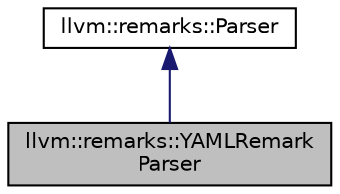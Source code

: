 digraph "llvm::remarks::YAMLRemarkParser"
{
 // LATEX_PDF_SIZE
  bgcolor="transparent";
  edge [fontname="Helvetica",fontsize="10",labelfontname="Helvetica",labelfontsize="10"];
  node [fontname="Helvetica",fontsize="10",shape="box"];
  Node1 [label="llvm::remarks::YAMLRemark\lParser",height=0.2,width=0.4,color="black", fillcolor="grey75", style="filled", fontcolor="black",tooltip="Regular YAML to Remark parser."];
  Node2 -> Node1 [dir="back",color="midnightblue",fontsize="10",style="solid",fontname="Helvetica"];
  Node2 [label="llvm::remarks::Parser",height=0.2,width=0.4,color="black",URL="$structllvm_1_1remarks_1_1Parser.html",tooltip="Parser used to parse a raw buffer to remarks::Remark objects."];
}
